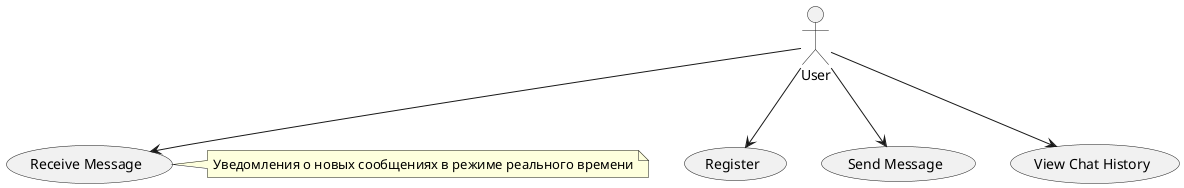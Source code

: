 @startuml
actor User

User --> (Register)
User --> (Send Message)
User --> (Receive Message)
User --> (View Chat History)

note right of (Receive Message)
  Уведомления о новых сообщениях в режиме реального времени
end note

@enduml